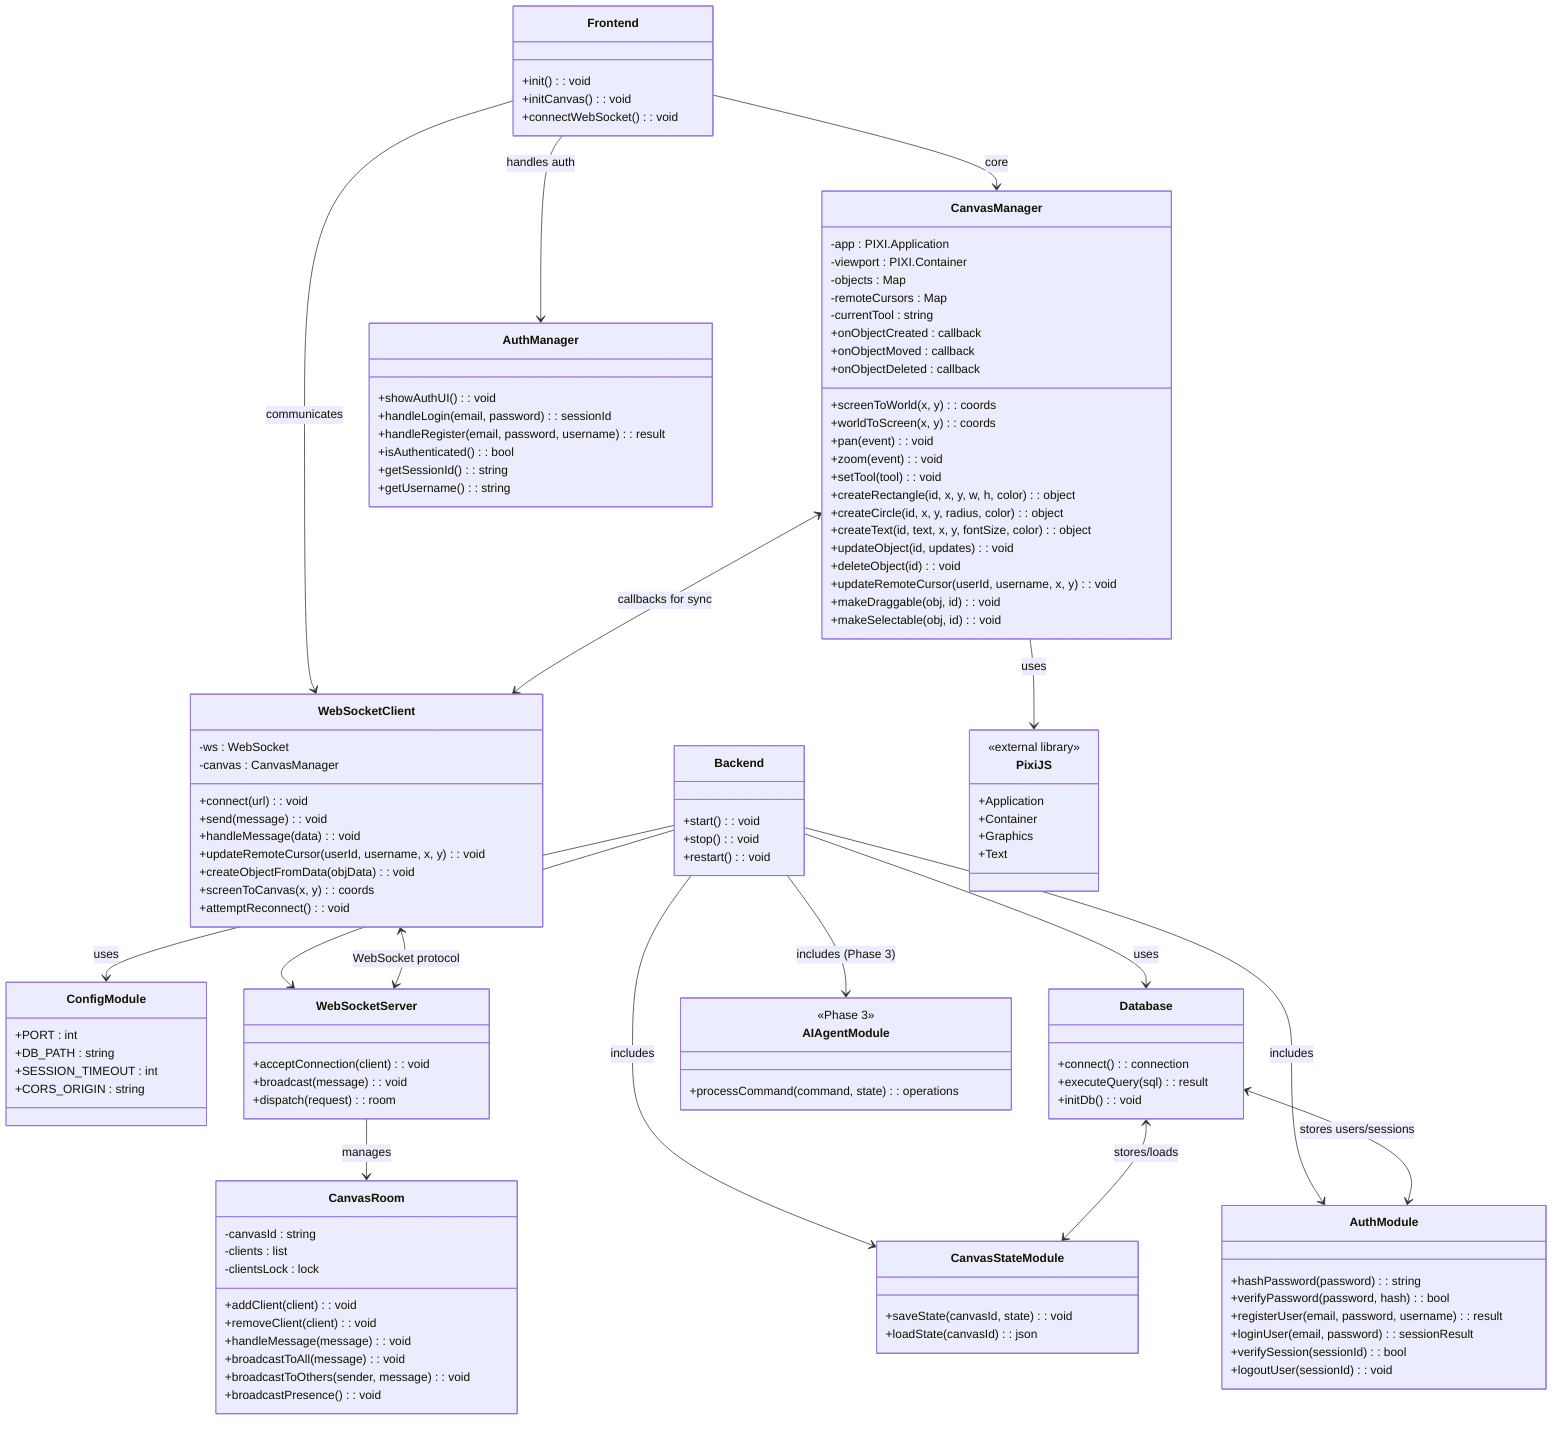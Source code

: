 classDiagram
    class Backend {
        +start() : void
        +stop() : void
        +restart() : void
    }
    class Frontend {
        +init() : void
        +initCanvas() : void
        +connectWebSocket() : void
    }
    class ConfigModule {
        +PORT : int
        +DB_PATH : string
        +SESSION_TIMEOUT : int
        +CORS_ORIGIN : string
    }
    class Database {
        +connect() : connection
        +executeQuery(sql) : result
        +initDb() : void
    }
    class WebSocketServer {
        +acceptConnection(client) : void
        +broadcast(message) : void
        +dispatch(request) : room
    }
    class CanvasRoom {
        -canvasId : string
        -clients : list
        -clientsLock : lock
        +addClient(client) : void
        +removeClient(client) : void
        +handleMessage(message) : void
        +broadcastToAll(message) : void
        +broadcastToOthers(sender, message) : void
        +broadcastPresence() : void
    }
    class AuthModule {
        +hashPassword(password) : string
        +verifyPassword(password, hash) : bool
        +registerUser(email, password, username) : result
        +loginUser(email, password) : sessionResult
        +verifySession(sessionId) : bool
        +logoutUser(sessionId) : void
    }
    class CanvasStateModule {
        +saveState(canvasId, state) : void
        +loadState(canvasId) : json
    }
    class AIAgentModule {
        +processCommand(command, state) : operations
        <<Phase 3>>
    }
    class CanvasManager {
        -app : PIXI.Application
        -viewport : PIXI.Container
        -objects : Map
        -remoteCursors : Map
        -currentTool : string
        +screenToWorld(x, y) : coords
        +worldToScreen(x, y) : coords
        +pan(event) : void
        +zoom(event) : void
        +setTool(tool) : void
        +createRectangle(id, x, y, w, h, color) : object
        +createCircle(id, x, y, radius, color) : object
        +createText(id, text, x, y, fontSize, color) : object
        +updateObject(id, updates) : void
        +deleteObject(id) : void
        +updateRemoteCursor(userId, username, x, y) : void
        +makeDraggable(obj, id) : void
        +makeSelectable(obj, id) : void
        +onObjectCreated : callback
        +onObjectMoved : callback
        +onObjectDeleted : callback
    }
    class WebSocketClient {
        -ws : WebSocket
        -canvas : CanvasManager
        +connect(url) : void
        +send(message) : void
        +handleMessage(data) : void
        +updateRemoteCursor(userId, username, x, y) : void
        +createObjectFromData(objData) : void
        +screenToCanvas(x, y) : coords
        +attemptReconnect() : void
    }
    class AuthManager {
        +showAuthUI() : void
        +handleLogin(email, password) : sessionId
        +handleRegister(email, password, username) : result
        +isAuthenticated() : bool
        +getSessionId() : string
        +getUsername() : string
    }
    class PixiJS {
        <<external library>>
        +Application
        +Container
        +Graphics
        +Text
    }

    Backend --> ConfigModule : uses
    Backend --> Database : uses
    Backend --> WebSocketServer : hosts
    Backend --> AuthModule : includes
    Backend --> CanvasStateModule : includes
    Backend --> AIAgentModule : includes (Phase 3)
    WebSocketServer --> CanvasRoom : manages
    Frontend --> CanvasManager : core
    Frontend --> WebSocketClient : communicates
    Frontend --> AuthManager : handles auth
    CanvasManager --> PixiJS : uses
    CanvasManager <--> WebSocketClient : callbacks for sync
    WebSocketClient <--> WebSocketServer : WebSocket protocol
    Database <--> CanvasStateModule : stores/loads
    Database <--> AuthModule : stores users/sessions